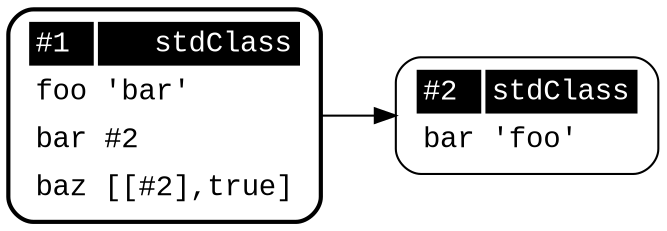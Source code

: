 digraph G {
    graph [fontsize=30 labelloc="t" label="" splines=true overlap=false rankdir = "LR"];
    ratio = auto;

    "object1" [style="filled,bold", penwidth="2", fillcolor="white", fontname="Courier New", shape="Mrecord", label=<<table border="0" cellborder="0" cellpadding="3" bgcolor="white"><tr><td bgcolor="black" align="left"><font color="white">#1</font></td><td bgcolor="black" align="right"><font color="white">stdClass</font></td></tr><tr><td align="left">foo</td><td align="left">'bar'</td></tr><tr><td align="left">bar</td><td align="left">#2</td></tr><tr><td align="left">baz</td><td align="left">[[#2],true]</td></tr></table>>];
    "object2" [style="filled,bold", penwidth="1", fillcolor="white", fontname="Courier New", shape="Mrecord", label=<<table border="0" cellborder="0" cellpadding="3" bgcolor="white"><tr><td bgcolor="black" align="left"><font color="white">#2</font></td><td bgcolor="black" align="right"><font color="white">stdClass</font></td></tr><tr><td align="left">bar</td><td align="left">'foo'</td></tr></table>>];

    object1 -> object2;
}
